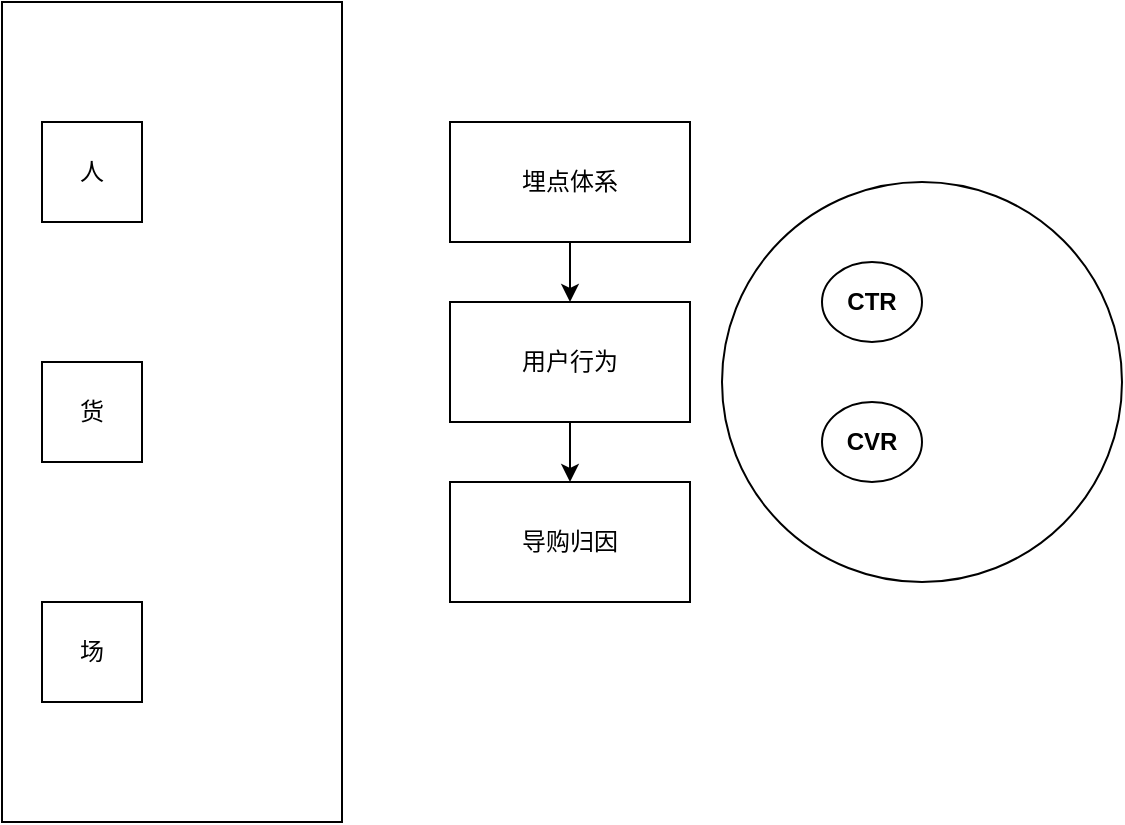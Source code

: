 <mxfile version="15.8.2" type="github">
  <diagram id="DVm1cHAixFEP3yzzqtct" name="第 1 页">
    <mxGraphModel dx="782" dy="457" grid="1" gridSize="10" guides="1" tooltips="1" connect="1" arrows="1" fold="1" page="1" pageScale="1" pageWidth="827" pageHeight="1169" math="0" shadow="0">
      <root>
        <mxCell id="0" />
        <mxCell id="1" parent="0" />
        <mxCell id="v-lsGg8hNjmcbaT2HnY6-23" value="" style="ellipse;whiteSpace=wrap;html=1;aspect=fixed;" vertex="1" parent="1">
          <mxGeometry x="430" y="140" width="200" height="200" as="geometry" />
        </mxCell>
        <mxCell id="v-lsGg8hNjmcbaT2HnY6-12" value="" style="rounded=0;whiteSpace=wrap;html=1;" vertex="1" parent="1">
          <mxGeometry x="70" y="50" width="170" height="410" as="geometry" />
        </mxCell>
        <mxCell id="v-lsGg8hNjmcbaT2HnY6-4" value="导购归因" style="rounded=0;whiteSpace=wrap;html=1;" vertex="1" parent="1">
          <mxGeometry x="294" y="290" width="120" height="60" as="geometry" />
        </mxCell>
        <mxCell id="v-lsGg8hNjmcbaT2HnY6-5" value="&lt;b&gt;CTR&lt;/b&gt;" style="ellipse;whiteSpace=wrap;html=1;" vertex="1" parent="1">
          <mxGeometry x="480" y="180" width="50" height="40" as="geometry" />
        </mxCell>
        <mxCell id="v-lsGg8hNjmcbaT2HnY6-6" value="CVR" style="ellipse;whiteSpace=wrap;html=1;fontStyle=1" vertex="1" parent="1">
          <mxGeometry x="480" y="250" width="50" height="40" as="geometry" />
        </mxCell>
        <mxCell id="v-lsGg8hNjmcbaT2HnY6-7" value="人" style="whiteSpace=wrap;html=1;aspect=fixed;" vertex="1" parent="1">
          <mxGeometry x="90" y="110" width="50" height="50" as="geometry" />
        </mxCell>
        <mxCell id="v-lsGg8hNjmcbaT2HnY6-8" value="货&lt;span style=&quot;color: rgba(0 , 0 , 0 , 0) ; font-family: monospace ; font-size: 0px&quot;&gt;%3CmxGraphModel%3E%3Croot%3E%3CmxCell%20id%3D%220%22%2F%3E%3CmxCell%20id%3D%221%22%20parent%3D%220%22%2F%3E%3CmxCell%20id%3D%222%22%20value%3D%22%E4%BA%BA%22%20style%3D%22whiteSpace%3Dwrap%3Bhtml%3D1%3Baspect%3Dfixed%3B%22%20vertex%3D%221%22%20parent%3D%221%22%3E%3CmxGeometry%20x%3D%22110%22%20y%3D%22170%22%20width%3D%2250%22%20height%3D%2250%22%20as%3D%22geometry%22%2F%3E%3C%2FmxCell%3E%3C%2Froot%3E%3C%2FmxGraphModel%3E&lt;/span&gt;" style="whiteSpace=wrap;html=1;aspect=fixed;" vertex="1" parent="1">
          <mxGeometry x="90" y="230" width="50" height="50" as="geometry" />
        </mxCell>
        <mxCell id="v-lsGg8hNjmcbaT2HnY6-9" value="场" style="whiteSpace=wrap;html=1;aspect=fixed;" vertex="1" parent="1">
          <mxGeometry x="90" y="350" width="50" height="50" as="geometry" />
        </mxCell>
        <mxCell id="v-lsGg8hNjmcbaT2HnY6-19" style="edgeStyle=orthogonalEdgeStyle;rounded=0;orthogonalLoop=1;jettySize=auto;html=1;exitX=0.5;exitY=1;exitDx=0;exitDy=0;" edge="1" parent="1" source="v-lsGg8hNjmcbaT2HnY6-10" target="v-lsGg8hNjmcbaT2HnY6-4">
          <mxGeometry relative="1" as="geometry" />
        </mxCell>
        <mxCell id="v-lsGg8hNjmcbaT2HnY6-10" value="用户行为" style="rounded=0;whiteSpace=wrap;html=1;" vertex="1" parent="1">
          <mxGeometry x="294" y="200" width="120" height="60" as="geometry" />
        </mxCell>
        <mxCell id="v-lsGg8hNjmcbaT2HnY6-18" style="edgeStyle=orthogonalEdgeStyle;rounded=0;orthogonalLoop=1;jettySize=auto;html=1;exitX=0.5;exitY=1;exitDx=0;exitDy=0;" edge="1" parent="1" source="v-lsGg8hNjmcbaT2HnY6-14" target="v-lsGg8hNjmcbaT2HnY6-10">
          <mxGeometry relative="1" as="geometry" />
        </mxCell>
        <mxCell id="v-lsGg8hNjmcbaT2HnY6-14" value="埋点体系" style="rounded=0;whiteSpace=wrap;html=1;" vertex="1" parent="1">
          <mxGeometry x="294" y="110" width="120" height="60" as="geometry" />
        </mxCell>
      </root>
    </mxGraphModel>
  </diagram>
</mxfile>
